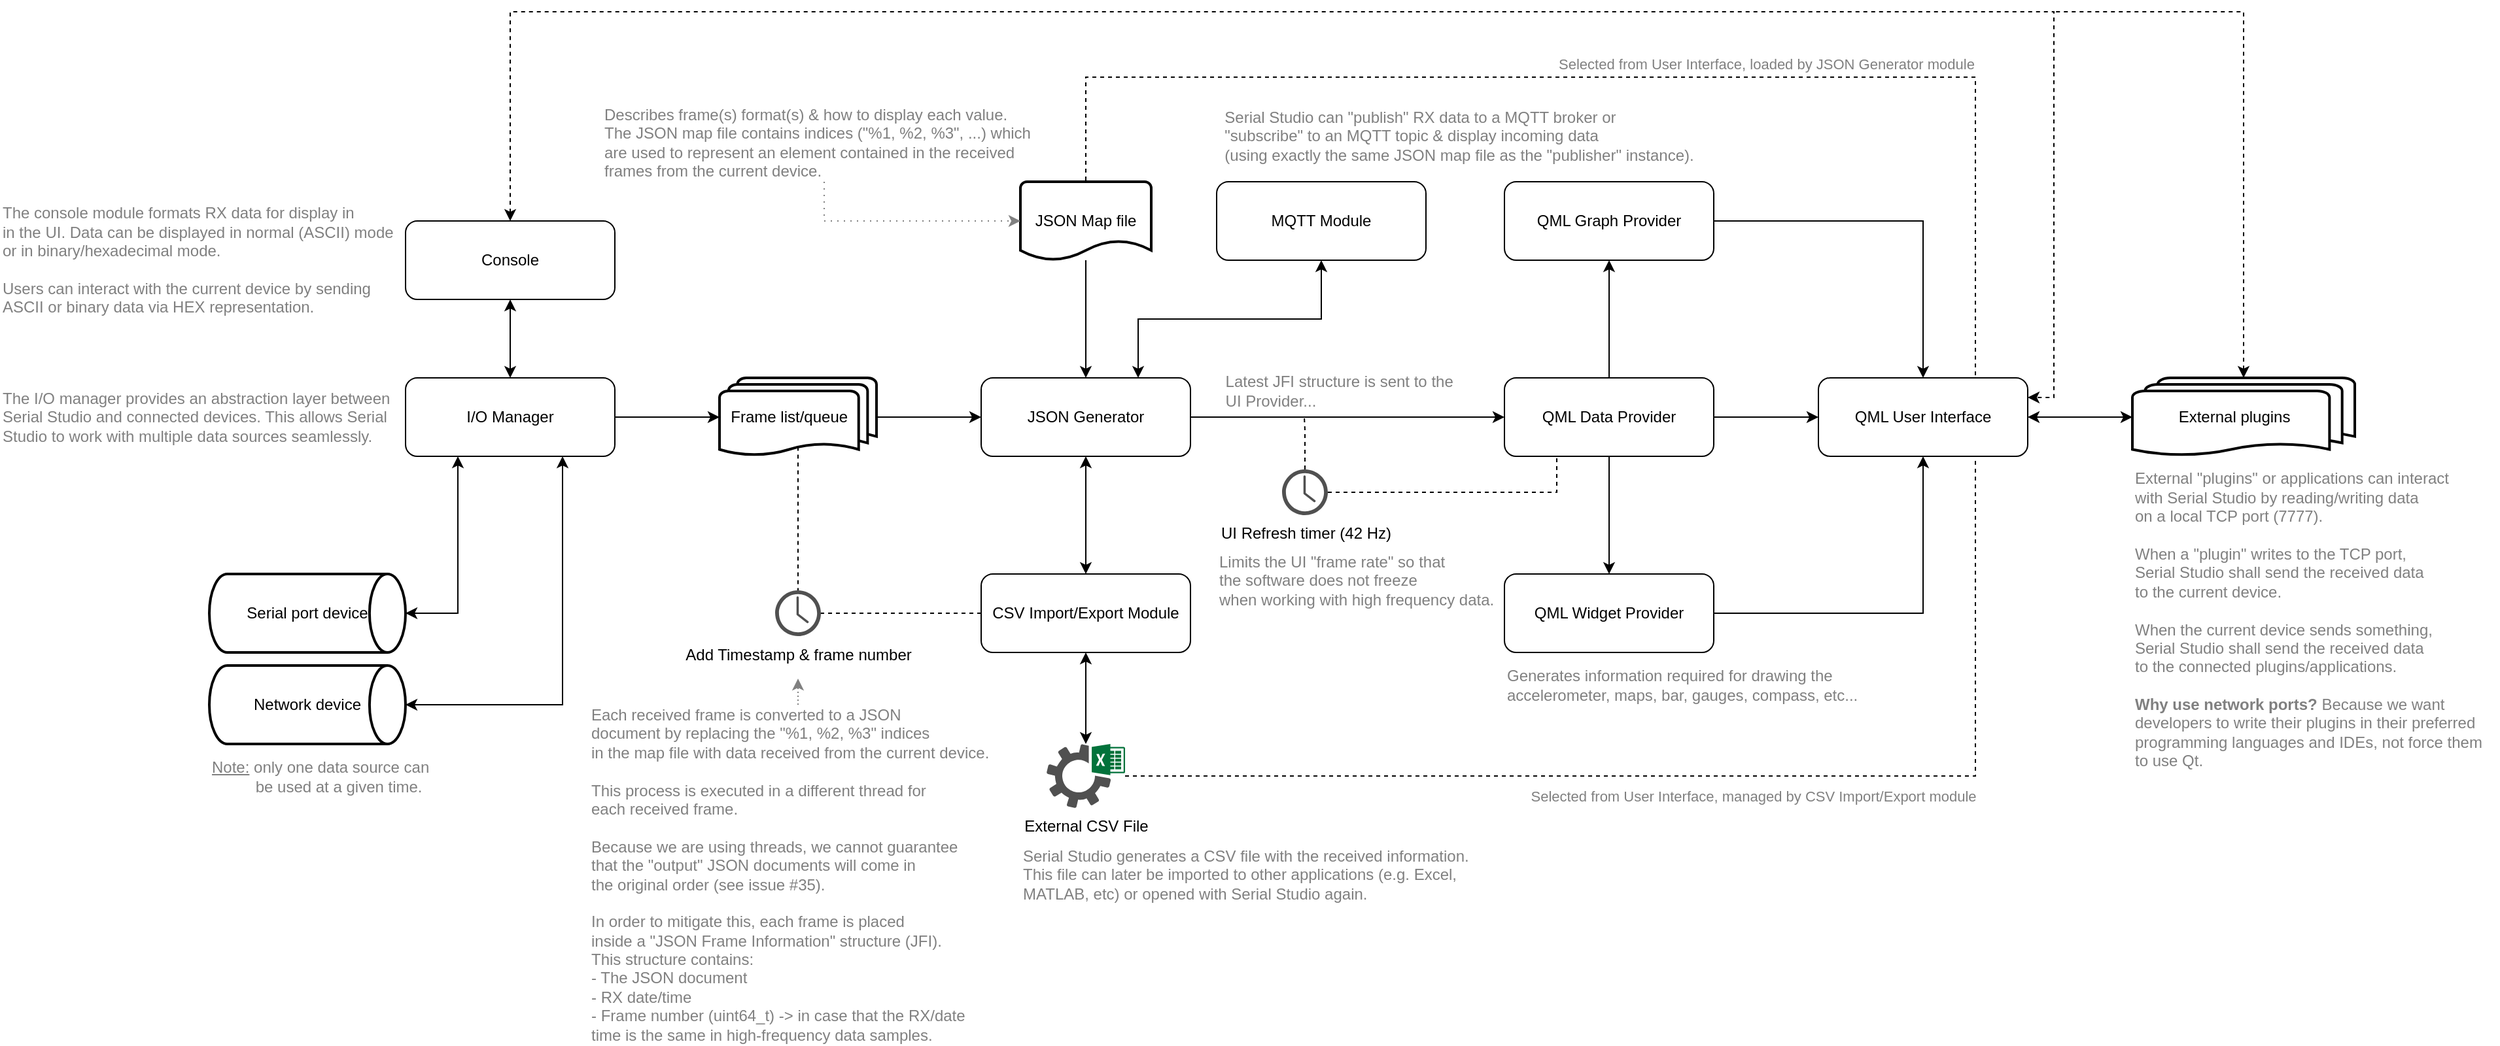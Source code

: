 <mxfile version="15.0.6" type="device"><diagram id="tiPRVdgSWE0wsroL0zit" name="Page-1"><mxGraphModel dx="2704" dy="2336" grid="1" gridSize="10" guides="1" tooltips="1" connect="1" arrows="1" fold="1" page="1" pageScale="1" pageWidth="850" pageHeight="1100" math="0" shadow="0"><root><mxCell id="0"/><mxCell id="1" parent="0"/><mxCell id="qFKFWy_K2IXLb1zbguNS-10" style="edgeStyle=orthogonalEdgeStyle;rounded=0;orthogonalLoop=1;jettySize=auto;html=1;exitX=1;exitY=0.5;exitDx=0;exitDy=0;entryX=0;entryY=0.5;entryDx=0;entryDy=0;entryPerimeter=0;" parent="1" source="qFKFWy_K2IXLb1zbguNS-3" target="qFKFWy_K2IXLb1zbguNS-9" edge="1"><mxGeometry relative="1" as="geometry"/></mxCell><mxCell id="qFKFWy_K2IXLb1zbguNS-3" value="I/O Manager" style="rounded=1;whiteSpace=wrap;html=1;" parent="1" vertex="1"><mxGeometry x="120" y="210" width="160" height="60" as="geometry"/></mxCell><mxCell id="oEabg2uWV4zz5wmzVeoZ-8" style="edgeStyle=orthogonalEdgeStyle;rounded=0;orthogonalLoop=1;jettySize=auto;html=1;exitX=1;exitY=0.5;exitDx=0;exitDy=0;exitPerimeter=0;entryX=0.25;entryY=1;entryDx=0;entryDy=0;startArrow=classic;startFill=1;" edge="1" parent="1" source="qFKFWy_K2IXLb1zbguNS-7" target="qFKFWy_K2IXLb1zbguNS-3"><mxGeometry relative="1" as="geometry"/></mxCell><mxCell id="qFKFWy_K2IXLb1zbguNS-7" value="Serial port device" style="strokeWidth=2;html=1;shape=mxgraph.flowchart.direct_data;whiteSpace=wrap;" parent="1" vertex="1"><mxGeometry x="-30" y="360" width="150" height="60" as="geometry"/></mxCell><mxCell id="qFKFWy_K2IXLb1zbguNS-12" style="edgeStyle=orthogonalEdgeStyle;rounded=0;orthogonalLoop=1;jettySize=auto;html=1;exitX=1;exitY=0.5;exitDx=0;exitDy=0;exitPerimeter=0;entryX=0;entryY=0.5;entryDx=0;entryDy=0;" parent="1" source="qFKFWy_K2IXLb1zbguNS-9" target="qFKFWy_K2IXLb1zbguNS-11" edge="1"><mxGeometry relative="1" as="geometry"/></mxCell><mxCell id="qFKFWy_K2IXLb1zbguNS-15" style="edgeStyle=orthogonalEdgeStyle;rounded=0;orthogonalLoop=1;jettySize=auto;html=1;exitX=0.5;exitY=0.88;exitDx=0;exitDy=0;exitPerimeter=0;endArrow=none;endFill=0;dashed=1;" parent="1" source="qFKFWy_K2IXLb1zbguNS-9" target="qFKFWy_K2IXLb1zbguNS-13" edge="1"><mxGeometry relative="1" as="geometry"/></mxCell><mxCell id="qFKFWy_K2IXLb1zbguNS-9" value="&amp;nbsp; Frame list/queue" style="strokeWidth=2;html=1;shape=mxgraph.flowchart.multi-document;whiteSpace=wrap;align=left;" parent="1" vertex="1"><mxGeometry x="360" y="210" width="120" height="60" as="geometry"/></mxCell><mxCell id="qFKFWy_K2IXLb1zbguNS-19" style="edgeStyle=orthogonalEdgeStyle;rounded=0;orthogonalLoop=1;jettySize=auto;html=1;exitX=0.5;exitY=1;exitDx=0;exitDy=0;entryX=0.5;entryY=0;entryDx=0;entryDy=0;startArrow=classic;startFill=1;endArrow=classic;endFill=1;" parent="1" source="qFKFWy_K2IXLb1zbguNS-11" target="qFKFWy_K2IXLb1zbguNS-14" edge="1"><mxGeometry relative="1" as="geometry"/></mxCell><mxCell id="qFKFWy_K2IXLb1zbguNS-24" style="edgeStyle=orthogonalEdgeStyle;rounded=0;orthogonalLoop=1;jettySize=auto;html=1;exitX=1;exitY=0.5;exitDx=0;exitDy=0;entryX=0;entryY=0.5;entryDx=0;entryDy=0;startArrow=none;startFill=0;endArrow=classic;endFill=1;" parent="1" source="qFKFWy_K2IXLb1zbguNS-11" target="qFKFWy_K2IXLb1zbguNS-23" edge="1"><mxGeometry relative="1" as="geometry"/></mxCell><mxCell id="qFKFWy_K2IXLb1zbguNS-11" value="JSON Generator" style="rounded=1;whiteSpace=wrap;html=1;" parent="1" vertex="1"><mxGeometry x="560" y="210" width="160" height="60" as="geometry"/></mxCell><mxCell id="qFKFWy_K2IXLb1zbguNS-13" value="Add Timestamp &amp;amp; frame number" style="pointerEvents=1;shadow=0;dashed=0;html=1;strokeColor=none;fillColor=#505050;labelPosition=center;verticalLabelPosition=bottom;verticalAlign=top;outlineConnect=0;align=center;shape=mxgraph.office.concepts.clock;" parent="1" vertex="1"><mxGeometry x="402.5" y="372.5" width="35" height="35" as="geometry"/></mxCell><mxCell id="qFKFWy_K2IXLb1zbguNS-16" style="edgeStyle=orthogonalEdgeStyle;rounded=0;orthogonalLoop=1;jettySize=auto;html=1;exitX=0;exitY=0.5;exitDx=0;exitDy=0;endArrow=none;endFill=0;dashed=1;" parent="1" source="qFKFWy_K2IXLb1zbguNS-14" target="qFKFWy_K2IXLb1zbguNS-13" edge="1"><mxGeometry relative="1" as="geometry"/></mxCell><mxCell id="qFKFWy_K2IXLb1zbguNS-18" style="edgeStyle=orthogonalEdgeStyle;rounded=0;orthogonalLoop=1;jettySize=auto;html=1;exitX=0.5;exitY=1;exitDx=0;exitDy=0;startArrow=classic;startFill=1;" parent="1" source="qFKFWy_K2IXLb1zbguNS-14" target="qFKFWy_K2IXLb1zbguNS-17" edge="1"><mxGeometry relative="1" as="geometry"/></mxCell><mxCell id="qFKFWy_K2IXLb1zbguNS-14" value="CSV Import/Export Module" style="rounded=1;whiteSpace=wrap;html=1;" parent="1" vertex="1"><mxGeometry x="560" y="360" width="160" height="60" as="geometry"/></mxCell><mxCell id="qFKFWy_K2IXLb1zbguNS-39" value="" style="edgeStyle=orthogonalEdgeStyle;rounded=0;orthogonalLoop=1;jettySize=auto;html=1;dashed=1;startArrow=none;startFill=0;endArrow=none;endFill=0;entryX=0.75;entryY=1;entryDx=0;entryDy=0;" parent="1" source="qFKFWy_K2IXLb1zbguNS-17" target="qFKFWy_K2IXLb1zbguNS-29" edge="1"><mxGeometry relative="1" as="geometry"><mxPoint x="720" y="514.5" as="targetPoint"/></mxGeometry></mxCell><mxCell id="qFKFWy_K2IXLb1zbguNS-17" value="External CSV File" style="pointerEvents=1;shadow=0;dashed=0;html=1;strokeColor=none;fillColor=#505050;labelPosition=center;verticalLabelPosition=bottom;verticalAlign=top;outlineConnect=0;align=center;shape=mxgraph.office.services.excel_services;" parent="1" vertex="1"><mxGeometry x="610" y="490" width="60" height="49" as="geometry"/></mxCell><mxCell id="qFKFWy_K2IXLb1zbguNS-22" value="" style="edgeStyle=orthogonalEdgeStyle;rounded=0;orthogonalLoop=1;jettySize=auto;html=1;startArrow=none;startFill=0;endArrow=classic;endFill=1;" parent="1" source="qFKFWy_K2IXLb1zbguNS-21" target="qFKFWy_K2IXLb1zbguNS-11" edge="1"><mxGeometry relative="1" as="geometry"/></mxCell><mxCell id="qFKFWy_K2IXLb1zbguNS-21" value="JSON Map file" style="strokeWidth=2;html=1;shape=mxgraph.flowchart.document2;whiteSpace=wrap;size=0.25;" parent="1" vertex="1"><mxGeometry x="590" y="60" width="100" height="60" as="geometry"/></mxCell><mxCell id="qFKFWy_K2IXLb1zbguNS-27" style="edgeStyle=orthogonalEdgeStyle;rounded=0;orthogonalLoop=1;jettySize=auto;html=1;exitX=0.5;exitY=0;exitDx=0;exitDy=0;entryX=0.5;entryY=1;entryDx=0;entryDy=0;startArrow=none;startFill=0;endArrow=classic;endFill=1;" parent="1" source="qFKFWy_K2IXLb1zbguNS-23" target="qFKFWy_K2IXLb1zbguNS-25" edge="1"><mxGeometry relative="1" as="geometry"/></mxCell><mxCell id="qFKFWy_K2IXLb1zbguNS-28" style="edgeStyle=orthogonalEdgeStyle;rounded=0;orthogonalLoop=1;jettySize=auto;html=1;exitX=0.5;exitY=1;exitDx=0;exitDy=0;entryX=0.5;entryY=0;entryDx=0;entryDy=0;startArrow=none;startFill=0;endArrow=classic;endFill=1;" parent="1" source="qFKFWy_K2IXLb1zbguNS-23" target="qFKFWy_K2IXLb1zbguNS-26" edge="1"><mxGeometry relative="1" as="geometry"/></mxCell><mxCell id="qFKFWy_K2IXLb1zbguNS-30" style="edgeStyle=orthogonalEdgeStyle;rounded=0;orthogonalLoop=1;jettySize=auto;html=1;exitX=1;exitY=0.5;exitDx=0;exitDy=0;entryX=0;entryY=0.5;entryDx=0;entryDy=0;startArrow=none;startFill=0;endArrow=classic;endFill=1;" parent="1" source="qFKFWy_K2IXLb1zbguNS-23" target="qFKFWy_K2IXLb1zbguNS-29" edge="1"><mxGeometry relative="1" as="geometry"/></mxCell><mxCell id="qFKFWy_K2IXLb1zbguNS-23" value="QML Data Provider" style="rounded=1;whiteSpace=wrap;html=1;" parent="1" vertex="1"><mxGeometry x="960" y="210" width="160" height="60" as="geometry"/></mxCell><mxCell id="qFKFWy_K2IXLb1zbguNS-31" style="edgeStyle=orthogonalEdgeStyle;rounded=0;orthogonalLoop=1;jettySize=auto;html=1;exitX=1;exitY=0.5;exitDx=0;exitDy=0;entryX=0.5;entryY=0;entryDx=0;entryDy=0;startArrow=none;startFill=0;endArrow=classic;endFill=1;" parent="1" source="qFKFWy_K2IXLb1zbguNS-25" target="qFKFWy_K2IXLb1zbguNS-29" edge="1"><mxGeometry relative="1" as="geometry"/></mxCell><mxCell id="qFKFWy_K2IXLb1zbguNS-25" value="QML Graph Provider" style="rounded=1;whiteSpace=wrap;html=1;" parent="1" vertex="1"><mxGeometry x="960" y="60" width="160" height="60" as="geometry"/></mxCell><mxCell id="qFKFWy_K2IXLb1zbguNS-32" style="edgeStyle=orthogonalEdgeStyle;rounded=0;orthogonalLoop=1;jettySize=auto;html=1;exitX=1;exitY=0.5;exitDx=0;exitDy=0;entryX=0.5;entryY=1;entryDx=0;entryDy=0;startArrow=none;startFill=0;endArrow=classic;endFill=1;" parent="1" source="qFKFWy_K2IXLb1zbguNS-26" target="qFKFWy_K2IXLb1zbguNS-29" edge="1"><mxGeometry relative="1" as="geometry"/></mxCell><mxCell id="qFKFWy_K2IXLb1zbguNS-26" value="QML Widget Provider" style="rounded=1;whiteSpace=wrap;html=1;" parent="1" vertex="1"><mxGeometry x="960" y="360" width="160" height="60" as="geometry"/></mxCell><mxCell id="qFKFWy_K2IXLb1zbguNS-34" style="edgeStyle=orthogonalEdgeStyle;rounded=0;orthogonalLoop=1;jettySize=auto;html=1;exitX=1;exitY=0.5;exitDx=0;exitDy=0;entryX=0;entryY=0.5;entryDx=0;entryDy=0;entryPerimeter=0;startArrow=classic;startFill=1;endArrow=classic;endFill=1;" parent="1" source="qFKFWy_K2IXLb1zbguNS-29" target="qFKFWy_K2IXLb1zbguNS-33" edge="1"><mxGeometry relative="1" as="geometry"/></mxCell><mxCell id="qFKFWy_K2IXLb1zbguNS-36" style="edgeStyle=orthogonalEdgeStyle;rounded=0;orthogonalLoop=1;jettySize=auto;html=1;exitX=0.5;exitY=0;exitDx=0;exitDy=0;entryX=0.5;entryY=0;entryDx=0;entryDy=0;entryPerimeter=0;startArrow=none;startFill=0;endArrow=none;endFill=0;dashed=1;" parent="1" source="qFKFWy_K2IXLb1zbguNS-29" target="qFKFWy_K2IXLb1zbguNS-21" edge="1"><mxGeometry relative="1" as="geometry"><Array as="points"><mxPoint x="1320" y="210"/><mxPoint x="1320" y="-20"/><mxPoint x="640" y="-20"/></Array></mxGeometry></mxCell><mxCell id="qFKFWy_K2IXLb1zbguNS-48" value="Selected from User Interface, loaded by JSON Generator module" style="edgeLabel;html=1;align=center;verticalAlign=middle;resizable=0;points=[];fontColor=#808080;" parent="qFKFWy_K2IXLb1zbguNS-36" vertex="1" connectable="0"><mxGeometry x="-0.171" y="1" relative="1" as="geometry"><mxPoint x="-3" y="-11" as="offset"/></mxGeometry></mxCell><mxCell id="qFKFWy_K2IXLb1zbguNS-29" value="QML User Interface" style="rounded=1;whiteSpace=wrap;html=1;" parent="1" vertex="1"><mxGeometry x="1200" y="210" width="160" height="60" as="geometry"/></mxCell><mxCell id="oEabg2uWV4zz5wmzVeoZ-32" style="edgeStyle=orthogonalEdgeStyle;rounded=0;orthogonalLoop=1;jettySize=auto;html=1;exitX=0.5;exitY=0;exitDx=0;exitDy=0;exitPerimeter=0;dashed=1;fontColor=#808080;startArrow=classic;startFill=1;endArrow=none;endFill=0;" edge="1" parent="1" source="qFKFWy_K2IXLb1zbguNS-33"><mxGeometry relative="1" as="geometry"><mxPoint x="1380" y="-70" as="targetPoint"/><Array as="points"><mxPoint x="1525" y="-70"/></Array></mxGeometry></mxCell><mxCell id="qFKFWy_K2IXLb1zbguNS-33" value="&amp;nbsp; &amp;nbsp; &amp;nbsp; &amp;nbsp; &amp;nbsp; External plugins" style="strokeWidth=2;html=1;shape=mxgraph.flowchart.multi-document;whiteSpace=wrap;align=left;" parent="1" vertex="1"><mxGeometry x="1440" y="210" width="170" height="60" as="geometry"/></mxCell><mxCell id="oEabg2uWV4zz5wmzVeoZ-30" style="edgeStyle=orthogonalEdgeStyle;rounded=0;orthogonalLoop=1;jettySize=auto;html=1;entryX=0;entryY=0.5;entryDx=0;entryDy=0;entryPerimeter=0;dashed=1;fontColor=#808080;startArrow=none;startFill=0;endArrow=classic;endFill=1;dashPattern=1 4;strokeColor=#808080;" edge="1" parent="1" source="qFKFWy_K2IXLb1zbguNS-43" target="qFKFWy_K2IXLb1zbguNS-21"><mxGeometry relative="1" as="geometry"/></mxCell><mxCell id="qFKFWy_K2IXLb1zbguNS-43" value="Describes frame(s) format(s) &amp;amp; how to display each value.&lt;br&gt;&lt;div&gt;The JSON map file contains indices (&quot;%1, %2, %3&quot;, ...) which&lt;/div&gt;&lt;div&gt;are used to represent an element contained in the received&lt;/div&gt;&lt;div&gt;frames from the current device.&lt;/div&gt;" style="text;html=1;align=left;verticalAlign=middle;resizable=0;points=[];autosize=1;fontColor=#808080;" parent="1" vertex="1"><mxGeometry x="270" width="340" height="60" as="geometry"/></mxCell><mxCell id="qFKFWy_K2IXLb1zbguNS-49" value="Selected from User Interface, managed by CSV Import/Export module" style="edgeLabel;html=1;align=center;verticalAlign=middle;resizable=0;points=[];fontColor=#808080;" parent="1" vertex="1" connectable="0"><mxGeometry x="1150.004" y="529.999" as="geometry"/></mxCell><mxCell id="oEabg2uWV4zz5wmzVeoZ-9" style="edgeStyle=orthogonalEdgeStyle;rounded=0;orthogonalLoop=1;jettySize=auto;html=1;exitX=1;exitY=0.5;exitDx=0;exitDy=0;exitPerimeter=0;entryX=0.75;entryY=1;entryDx=0;entryDy=0;startArrow=classic;startFill=1;" edge="1" parent="1" source="oEabg2uWV4zz5wmzVeoZ-3" target="qFKFWy_K2IXLb1zbguNS-3"><mxGeometry relative="1" as="geometry"/></mxCell><mxCell id="oEabg2uWV4zz5wmzVeoZ-3" value="Network device" style="strokeWidth=2;html=1;shape=mxgraph.flowchart.direct_data;whiteSpace=wrap;" vertex="1" parent="1"><mxGeometry x="-30" y="430" width="150" height="60" as="geometry"/></mxCell><mxCell id="oEabg2uWV4zz5wmzVeoZ-10" value="&lt;u&gt;Note:&lt;/u&gt; only one data source can &lt;br&gt;&amp;nbsp; &amp;nbsp; &amp;nbsp; &amp;nbsp; &amp;nbsp; be used at a given time." style="text;html=1;align=left;verticalAlign=middle;resizable=0;points=[];autosize=1;strokeColor=none;fillColor=none;fontColor=#808080;" vertex="1" parent="1"><mxGeometry x="-30" y="500" width="180" height="30" as="geometry"/></mxCell><mxCell id="oEabg2uWV4zz5wmzVeoZ-11" value="&lt;div style=&quot;text-align: left&quot;&gt;Latest JFI structure is sent to the&amp;nbsp;&lt;/div&gt;&lt;div style=&quot;text-align: left&quot;&gt;UI Provider...&lt;/div&gt;" style="text;html=1;align=center;verticalAlign=middle;resizable=0;points=[];autosize=1;strokeColor=none;fillColor=none;fontColor=#808080;" vertex="1" parent="1"><mxGeometry x="740" y="205" width="190" height="30" as="geometry"/></mxCell><mxCell id="oEabg2uWV4zz5wmzVeoZ-13" value="" style="edgeStyle=orthogonalEdgeStyle;rounded=0;orthogonalLoop=1;jettySize=auto;html=1;startArrow=none;startFill=0;dashed=1;endArrow=none;endFill=0;" edge="1" parent="1" source="oEabg2uWV4zz5wmzVeoZ-12"><mxGeometry relative="1" as="geometry"><mxPoint x="807" y="240" as="targetPoint"/><Array as="points"><mxPoint x="807" y="250"/><mxPoint x="807" y="250"/></Array></mxGeometry></mxCell><mxCell id="oEabg2uWV4zz5wmzVeoZ-15" style="edgeStyle=orthogonalEdgeStyle;rounded=0;orthogonalLoop=1;jettySize=auto;html=1;entryX=0.25;entryY=1;entryDx=0;entryDy=0;dashed=1;startArrow=none;startFill=0;endArrow=none;endFill=0;" edge="1" parent="1" source="oEabg2uWV4zz5wmzVeoZ-12" target="qFKFWy_K2IXLb1zbguNS-23"><mxGeometry relative="1" as="geometry"/></mxCell><mxCell id="oEabg2uWV4zz5wmzVeoZ-12" value="UI Refresh timer (42 Hz)" style="pointerEvents=1;shadow=0;dashed=0;html=1;strokeColor=none;fillColor=#505050;labelPosition=center;verticalLabelPosition=bottom;verticalAlign=top;outlineConnect=0;align=center;shape=mxgraph.office.concepts.clock;" vertex="1" parent="1"><mxGeometry x="790" y="280" width="35" height="35" as="geometry"/></mxCell><mxCell id="oEabg2uWV4zz5wmzVeoZ-14" value="&lt;font color=&quot;#808080&quot;&gt;Limits the UI &quot;frame rate&quot; so that&lt;br&gt;the software does not freeze&lt;br&gt;&lt;/font&gt;&lt;div&gt;&lt;font color=&quot;#808080&quot;&gt;when working with high frequency data.&lt;/font&gt;&lt;/div&gt;" style="text;html=1;align=left;verticalAlign=middle;resizable=0;points=[];autosize=1;strokeColor=none;fillColor=none;" vertex="1" parent="1"><mxGeometry x="740" y="340" width="230" height="50" as="geometry"/></mxCell><mxCell id="oEabg2uWV4zz5wmzVeoZ-18" value="&lt;font color=&quot;#808080&quot;&gt;&lt;span&gt;External &quot;plugins&quot; or applications can interact&lt;br&gt;&lt;/span&gt;with Serial Studio by reading/writing data&lt;br&gt;on a local TCP port (7777).&lt;br&gt;&lt;br&gt;When a &quot;plugin&quot; writes to the TCP port,&lt;br&gt;Serial Studio shall send the received data&lt;br&gt;to the current device.&lt;br&gt;&lt;br&gt;When the current device sends something,&lt;br&gt;Serial Studio shall send the received data&amp;nbsp;&lt;br&gt;to the connected plugins/applications.&lt;br&gt;&lt;b&gt;&lt;br&gt;Why use network ports? &lt;/b&gt;Because we want&amp;nbsp;&lt;br&gt;developers to write their plugins in their&amp;nbsp;preferred&lt;br&gt;programming languages and IDEs, not force them&lt;br&gt;to use Qt.&lt;br&gt;&lt;/font&gt;" style="text;html=1;align=left;verticalAlign=middle;resizable=0;points=[];autosize=1;strokeColor=none;fillColor=none;" vertex="1" parent="1"><mxGeometry x="1440" y="280" width="280" height="230" as="geometry"/></mxCell><mxCell id="oEabg2uWV4zz5wmzVeoZ-20" value="" style="edgeStyle=orthogonalEdgeStyle;rounded=0;orthogonalLoop=1;jettySize=auto;html=1;dashed=1;fontColor=#808080;startArrow=none;startFill=0;endArrow=classic;endFill=1;strokeColor=#808080;dashPattern=1 2;" edge="1" parent="1" source="oEabg2uWV4zz5wmzVeoZ-19"><mxGeometry relative="1" as="geometry"><mxPoint x="420" y="440" as="targetPoint"/></mxGeometry></mxCell><mxCell id="oEabg2uWV4zz5wmzVeoZ-19" value="&lt;font color=&quot;#808080&quot;&gt;&lt;span&gt;Each received frame is converted to a JSON&lt;br&gt;document by replacing the &quot;%1, %2, %3&quot; indices&lt;br&gt;in the map file with data received from the current device.&lt;br&gt;&lt;br&gt;This process is executed in a different thread for&lt;br&gt;each received frame.&lt;br&gt;&lt;br&gt;Because we are using threads, we cannot guarantee&lt;br&gt;that the &quot;output&quot; JSON documents will come in&amp;nbsp;&lt;br&gt;the original order (see issue #35).&lt;br&gt;&lt;br&gt;In order to mitigate this, each frame is placed&lt;br&gt;inside a &quot;JSON Frame Information&quot; structure (JFI).&lt;br&gt;This structure contains:&lt;br&gt;- The JSON document&lt;br&gt;- RX date/time&lt;br&gt;- Frame number (uint64_t) -&amp;gt; in case that the RX/date&lt;br&gt;time is the same in high-frequency data samples.&lt;br&gt;&lt;/span&gt;&lt;/font&gt;" style="text;html=1;align=left;verticalAlign=middle;resizable=0;points=[];autosize=1;strokeColor=none;fillColor=none;" vertex="1" parent="1"><mxGeometry x="260" y="460" width="320" height="260" as="geometry"/></mxCell><mxCell id="oEabg2uWV4zz5wmzVeoZ-21" value="&lt;font color=&quot;#808080&quot;&gt;&lt;span&gt;Generates information required for drawing the&lt;br&gt;accelerometer, maps, bar, gauges, compass, etc...&lt;/span&gt;&lt;/font&gt;" style="text;html=1;align=left;verticalAlign=middle;resizable=0;points=[];autosize=1;strokeColor=none;fillColor=none;" vertex="1" parent="1"><mxGeometry x="960" y="430" width="280" height="30" as="geometry"/></mxCell><mxCell id="oEabg2uWV4zz5wmzVeoZ-23" style="edgeStyle=orthogonalEdgeStyle;rounded=0;orthogonalLoop=1;jettySize=auto;html=1;exitX=0.5;exitY=1;exitDx=0;exitDy=0;entryX=0.75;entryY=0;entryDx=0;entryDy=0;fontColor=#808080;startArrow=classic;startFill=1;endArrow=classic;endFill=1;" edge="1" parent="1" source="oEabg2uWV4zz5wmzVeoZ-22" target="qFKFWy_K2IXLb1zbguNS-11"><mxGeometry relative="1" as="geometry"/></mxCell><mxCell id="oEabg2uWV4zz5wmzVeoZ-22" value="MQTT Module" style="rounded=1;whiteSpace=wrap;html=1;" vertex="1" parent="1"><mxGeometry x="740" y="60" width="160" height="60" as="geometry"/></mxCell><mxCell id="oEabg2uWV4zz5wmzVeoZ-24" value="&lt;div style=&quot;text-align: left&quot;&gt;Serial Studio can &quot;publish&quot; RX data to a MQTT broker or&lt;/div&gt;&lt;div style=&quot;text-align: left&quot;&gt;&quot;subscribe&quot; to an MQTT topic &amp;amp; display incoming data&amp;nbsp;&lt;/div&gt;&lt;div style=&quot;text-align: left&quot;&gt;(using exactly the same JSON map file as the &quot;publisher&quot; instance).&lt;/div&gt;" style="text;html=1;align=center;verticalAlign=middle;resizable=0;points=[];autosize=1;strokeColor=none;fillColor=none;fontColor=#808080;" vertex="1" parent="1"><mxGeometry x="740" width="370" height="50" as="geometry"/></mxCell><mxCell id="oEabg2uWV4zz5wmzVeoZ-25" value="&lt;font color=&quot;#808080&quot;&gt;&lt;span&gt;Serial Studio generates a CSV file with the received information.&lt;br&gt;This file can later be imported to other applications (e.g. Excel,&lt;br&gt;MATLAB, etc) or opened with Serial Studio again.&lt;br&gt;&lt;/span&gt;&lt;/font&gt;" style="text;html=1;align=left;verticalAlign=middle;resizable=0;points=[];autosize=1;strokeColor=none;fillColor=none;" vertex="1" parent="1"><mxGeometry x="590" y="565" width="360" height="50" as="geometry"/></mxCell><mxCell id="oEabg2uWV4zz5wmzVeoZ-26" value="&lt;font color=&quot;#808080&quot;&gt;&lt;span&gt;The I/O manager provides an abstraction layer between&lt;br&gt;Serial Studio and connected devices. This allows Serial&lt;br&gt;Studio to work with multiple data sources seamlessly.&lt;br&gt;&lt;/span&gt;&lt;/font&gt;" style="text;html=1;align=left;verticalAlign=middle;resizable=0;points=[];autosize=1;strokeColor=none;fillColor=none;" vertex="1" parent="1"><mxGeometry x="-190" y="215" width="310" height="50" as="geometry"/></mxCell><mxCell id="oEabg2uWV4zz5wmzVeoZ-28" style="edgeStyle=orthogonalEdgeStyle;rounded=0;orthogonalLoop=1;jettySize=auto;html=1;exitX=0.5;exitY=1;exitDx=0;exitDy=0;entryX=0.5;entryY=0;entryDx=0;entryDy=0;fontColor=#808080;startArrow=classic;startFill=1;endArrow=classic;endFill=1;" edge="1" parent="1" source="oEabg2uWV4zz5wmzVeoZ-27" target="qFKFWy_K2IXLb1zbguNS-3"><mxGeometry relative="1" as="geometry"/></mxCell><mxCell id="oEabg2uWV4zz5wmzVeoZ-29" style="edgeStyle=orthogonalEdgeStyle;rounded=0;orthogonalLoop=1;jettySize=auto;html=1;exitX=0.5;exitY=0;exitDx=0;exitDy=0;entryX=1;entryY=0.25;entryDx=0;entryDy=0;fontColor=#808080;startArrow=classic;startFill=1;endArrow=classic;endFill=1;dashed=1;" edge="1" parent="1" source="oEabg2uWV4zz5wmzVeoZ-27" target="qFKFWy_K2IXLb1zbguNS-29"><mxGeometry relative="1" as="geometry"><Array as="points"><mxPoint x="200" y="-70"/><mxPoint x="1380" y="-70"/><mxPoint x="1380" y="225"/></Array></mxGeometry></mxCell><mxCell id="oEabg2uWV4zz5wmzVeoZ-27" value="Console" style="rounded=1;whiteSpace=wrap;html=1;" vertex="1" parent="1"><mxGeometry x="120" y="90" width="160" height="60" as="geometry"/></mxCell><mxCell id="oEabg2uWV4zz5wmzVeoZ-31" value="&lt;font color=&quot;#808080&quot;&gt;&lt;span&gt;The console module formats RX data for display in&lt;br&gt;in the UI. Data can be displayed in normal (ASCII) mode&lt;br&gt;or in binary/hexadecimal mode.&lt;br&gt;&lt;br&gt;Users can interact with the current device by sending&lt;br&gt;ASCII or binary data via HEX representation.&lt;br&gt;&lt;/span&gt;&lt;/font&gt;" style="text;html=1;align=left;verticalAlign=middle;resizable=0;points=[];autosize=1;strokeColor=none;fillColor=none;" vertex="1" parent="1"><mxGeometry x="-190" y="75" width="310" height="90" as="geometry"/></mxCell></root></mxGraphModel></diagram></mxfile>